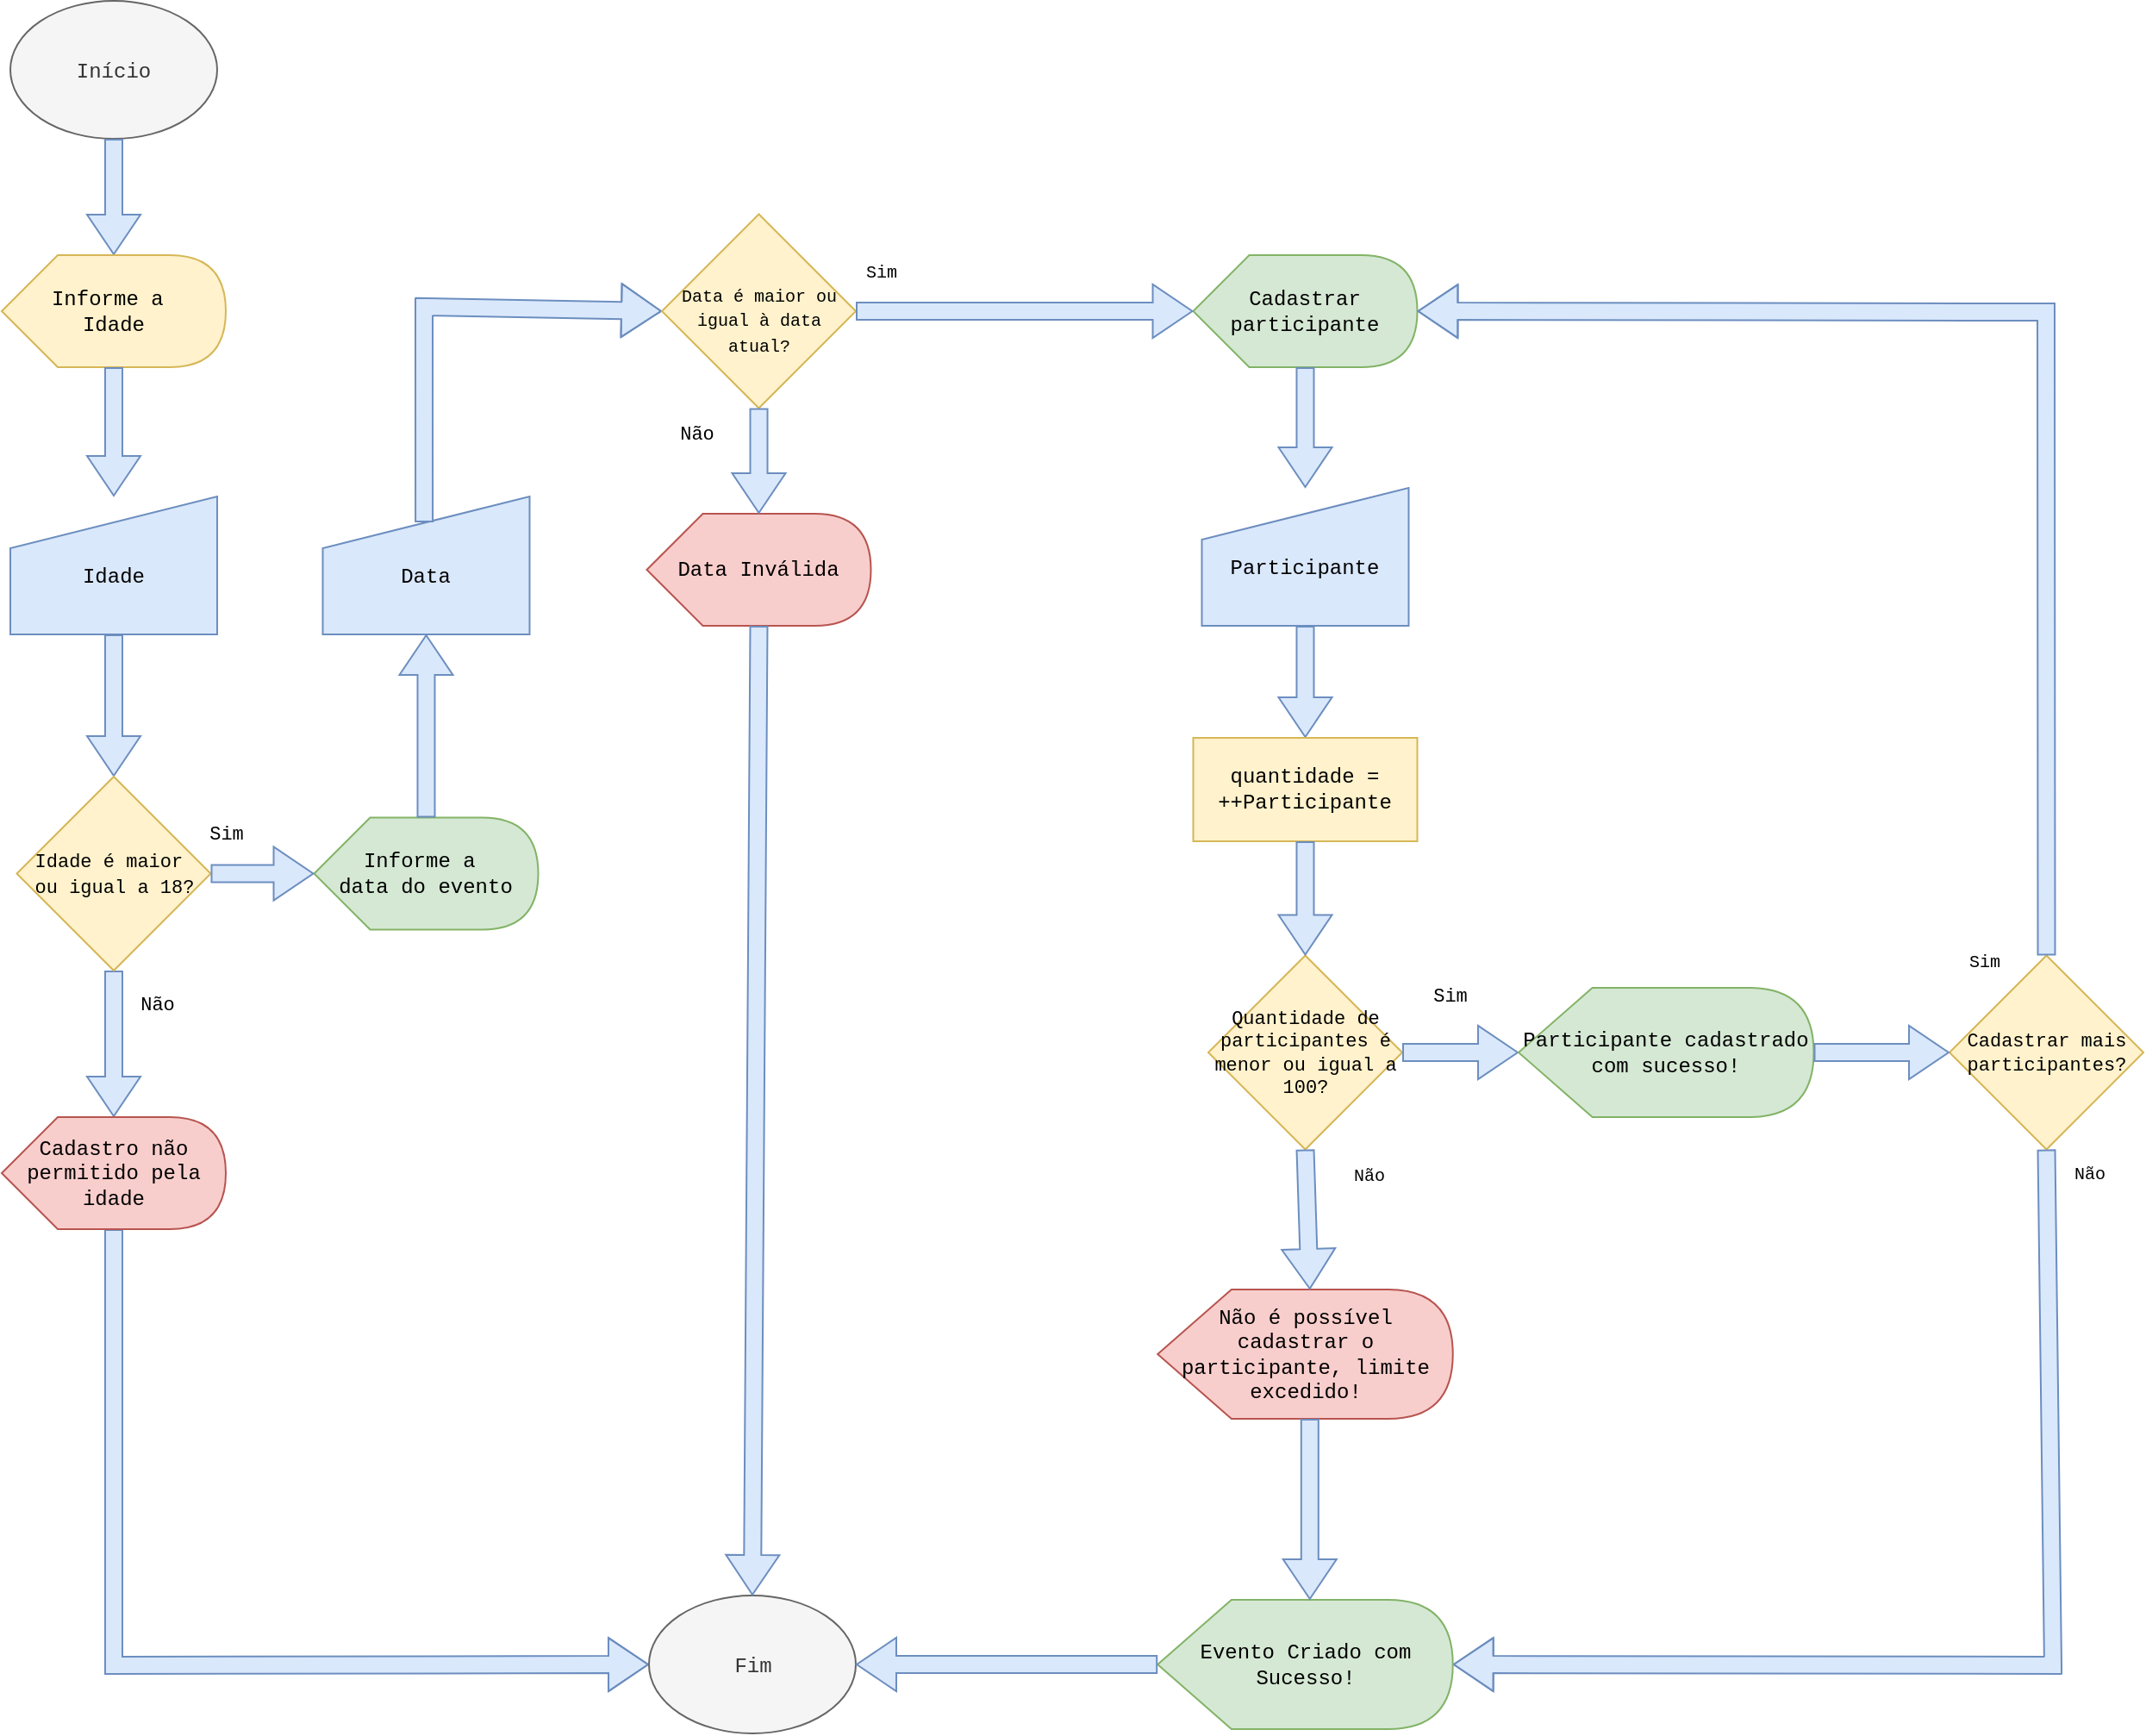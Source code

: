 <mxfile version="20.0.3" type="github">
  <diagram id="C5RBs43oDa-KdzZeNtuy" name="Page-1">
    <mxGraphModel dx="1113" dy="702" grid="1" gridSize="10" guides="1" tooltips="1" connect="1" arrows="1" fold="1" page="1" pageScale="1" pageWidth="827" pageHeight="1169" math="0" shadow="0">
      <root>
        <mxCell id="WIyWlLk6GJQsqaUBKTNV-0" />
        <mxCell id="WIyWlLk6GJQsqaUBKTNV-1" parent="WIyWlLk6GJQsqaUBKTNV-0" />
        <mxCell id="_FG8ZskOo05IpsNUSyXY-0" value="&lt;p&gt;&lt;font face=&quot;Courier New&quot; data-font-src=&quot;https://fonts.googleapis.com/css?family=Lato&quot;&gt;Início&lt;/font&gt;&lt;/p&gt;&lt;font face=&quot;Courier New&quot;&gt;&lt;span style=&quot;display: inline;&quot;&gt;&lt;/span&gt;&lt;/font&gt;" style="ellipse;whiteSpace=wrap;html=1;fillColor=#f5f5f5;fontColor=#333333;strokeColor=#666666;" vertex="1" parent="WIyWlLk6GJQsqaUBKTNV-1">
          <mxGeometry x="35" y="32.5" width="120" height="80" as="geometry" />
        </mxCell>
        <mxCell id="_FG8ZskOo05IpsNUSyXY-1" value="" style="shape=flexArrow;endArrow=classic;html=1;rounded=0;fontFamily=Courier New;width=10;endSize=7.33;exitX=0.5;exitY=1;exitDx=0;exitDy=0;fillColor=#dae8fc;strokeColor=#6c8ebf;entryX=0;entryY=0;entryDx=65;entryDy=0;entryPerimeter=0;" edge="1" parent="WIyWlLk6GJQsqaUBKTNV-1" source="_FG8ZskOo05IpsNUSyXY-0" target="_FG8ZskOo05IpsNUSyXY-2">
          <mxGeometry width="50" height="50" relative="1" as="geometry">
            <mxPoint x="70" y="190" as="sourcePoint" />
            <mxPoint x="100" y="170" as="targetPoint" />
          </mxGeometry>
        </mxCell>
        <mxCell id="_FG8ZskOo05IpsNUSyXY-2" value="Informe a&amp;nbsp;&lt;br&gt;Idade" style="shape=display;whiteSpace=wrap;html=1;fontFamily=Courier New;fillColor=#fff2cc;strokeColor=#d6b656;" vertex="1" parent="WIyWlLk6GJQsqaUBKTNV-1">
          <mxGeometry x="30" y="180" width="130" height="65" as="geometry" />
        </mxCell>
        <mxCell id="_FG8ZskOo05IpsNUSyXY-3" value="" style="shape=flexArrow;endArrow=classic;html=1;rounded=0;fontFamily=Courier New;width=10;endSize=7.33;fillColor=#dae8fc;strokeColor=#6c8ebf;exitX=0;exitY=0;exitDx=65;exitDy=65;exitPerimeter=0;entryX=0.5;entryY=0;entryDx=0;entryDy=0;" edge="1" parent="WIyWlLk6GJQsqaUBKTNV-1" source="_FG8ZskOo05IpsNUSyXY-2" target="_FG8ZskOo05IpsNUSyXY-4">
          <mxGeometry width="50" height="50" relative="1" as="geometry">
            <mxPoint x="130" y="260" as="sourcePoint" />
            <mxPoint x="99.5" y="295" as="targetPoint" />
          </mxGeometry>
        </mxCell>
        <mxCell id="_FG8ZskOo05IpsNUSyXY-4" value="Idade" style="shape=manualInput;whiteSpace=wrap;html=1;fontFamily=Courier New;spacingTop=13;fillColor=#dae8fc;strokeColor=#6c8ebf;" vertex="1" parent="WIyWlLk6GJQsqaUBKTNV-1">
          <mxGeometry x="35" y="320" width="120" height="80" as="geometry" />
        </mxCell>
        <mxCell id="_FG8ZskOo05IpsNUSyXY-8" value="" style="shape=flexArrow;endArrow=classic;html=1;rounded=0;fontFamily=Courier New;width=10;endSize=7.33;exitX=0.5;exitY=1;exitDx=0;exitDy=0;fillColor=#dae8fc;strokeColor=#6c8ebf;entryX=0.5;entryY=0;entryDx=0;entryDy=0;" edge="1" parent="WIyWlLk6GJQsqaUBKTNV-1" source="_FG8ZskOo05IpsNUSyXY-4" target="_FG8ZskOo05IpsNUSyXY-11">
          <mxGeometry width="50" height="50" relative="1" as="geometry">
            <mxPoint x="94.5" y="425" as="sourcePoint" />
            <mxPoint x="94.5" y="475" as="targetPoint" />
          </mxGeometry>
        </mxCell>
        <mxCell id="_FG8ZskOo05IpsNUSyXY-10" value="" style="shape=flexArrow;endArrow=classic;html=1;rounded=0;fontFamily=Courier New;width=10;endSize=7.33;exitX=0.5;exitY=1;exitDx=0;exitDy=0;fillColor=#dae8fc;strokeColor=#6c8ebf;entryX=0;entryY=0;entryDx=65;entryDy=0;entryPerimeter=0;" edge="1" parent="WIyWlLk6GJQsqaUBKTNV-1" source="_FG8ZskOo05IpsNUSyXY-11" target="_FG8ZskOo05IpsNUSyXY-14">
          <mxGeometry width="50" height="50" relative="1" as="geometry">
            <mxPoint x="91.25" y="599.41" as="sourcePoint" />
            <mxPoint x="95" y="660" as="targetPoint" />
          </mxGeometry>
        </mxCell>
        <mxCell id="_FG8ZskOo05IpsNUSyXY-11" value="&lt;font style=&quot;font-size: 11px;&quot;&gt;Idade é maior&amp;nbsp;&lt;br&gt;ou igual a 18?&lt;/font&gt;" style="rhombus;whiteSpace=wrap;html=1;fontFamily=Courier New;fillColor=#fff2cc;strokeColor=#d6b656;" vertex="1" parent="WIyWlLk6GJQsqaUBKTNV-1">
          <mxGeometry x="38.75" y="482.5" width="112.5" height="112.5" as="geometry" />
        </mxCell>
        <mxCell id="_FG8ZskOo05IpsNUSyXY-12" value="" style="shape=flexArrow;endArrow=classic;html=1;rounded=0;fontFamily=Courier New;width=10;endSize=7.33;exitX=0;exitY=0;exitDx=65;exitDy=65;fillColor=#dae8fc;strokeColor=#6c8ebf;exitPerimeter=0;entryX=0;entryY=0.5;entryDx=0;entryDy=0;" edge="1" parent="WIyWlLk6GJQsqaUBKTNV-1" source="_FG8ZskOo05IpsNUSyXY-14" target="_FG8ZskOo05IpsNUSyXY-123">
          <mxGeometry width="50" height="50" relative="1" as="geometry">
            <mxPoint x="105.75" y="790.25" as="sourcePoint" />
            <mxPoint x="160" y="790" as="targetPoint" />
            <Array as="points">
              <mxPoint x="95" y="998" />
            </Array>
          </mxGeometry>
        </mxCell>
        <mxCell id="_FG8ZskOo05IpsNUSyXY-14" value="Cadastro não permitido pela idade" style="shape=display;whiteSpace=wrap;html=1;fontFamily=Courier New;fillColor=#f8cecc;strokeColor=#b85450;" vertex="1" parent="WIyWlLk6GJQsqaUBKTNV-1">
          <mxGeometry x="30" y="680" width="130" height="65" as="geometry" />
        </mxCell>
        <mxCell id="_FG8ZskOo05IpsNUSyXY-17" value="Informe a&amp;nbsp;&lt;br&gt;data do evento" style="shape=display;whiteSpace=wrap;html=1;fontFamily=Courier New;fillColor=#d5e8d4;strokeColor=#82b366;" vertex="1" parent="WIyWlLk6GJQsqaUBKTNV-1">
          <mxGeometry x="211.25" y="506.25" width="130" height="65" as="geometry" />
        </mxCell>
        <mxCell id="_FG8ZskOo05IpsNUSyXY-19" value="" style="shape=flexArrow;endArrow=classic;html=1;rounded=0;fontFamily=Courier New;width=10;endSize=7.33;exitX=0;exitY=0;exitDx=65;exitDy=0;fillColor=#dae8fc;strokeColor=#6c8ebf;exitPerimeter=0;entryX=0.5;entryY=1;entryDx=0;entryDy=0;" edge="1" parent="WIyWlLk6GJQsqaUBKTNV-1" source="_FG8ZskOo05IpsNUSyXY-17" target="_FG8ZskOo05IpsNUSyXY-20">
          <mxGeometry width="50" height="50" relative="1" as="geometry">
            <mxPoint x="276" y="290" as="sourcePoint" />
            <mxPoint x="275.75" y="233.75" as="targetPoint" />
          </mxGeometry>
        </mxCell>
        <mxCell id="_FG8ZskOo05IpsNUSyXY-20" value="Data" style="shape=manualInput;whiteSpace=wrap;html=1;fontFamily=Courier New;spacingTop=13;fillColor=#dae8fc;strokeColor=#6c8ebf;" vertex="1" parent="WIyWlLk6GJQsqaUBKTNV-1">
          <mxGeometry x="216.25" y="320" width="120" height="80" as="geometry" />
        </mxCell>
        <mxCell id="_FG8ZskOo05IpsNUSyXY-23" value="" style="shape=flexArrow;endArrow=classic;html=1;rounded=0;fontFamily=Courier New;width=10;endSize=7.33;exitX=0.49;exitY=0.188;exitDx=0;exitDy=0;fillColor=#dae8fc;strokeColor=#6c8ebf;exitPerimeter=0;entryX=0;entryY=0.5;entryDx=0;entryDy=0;" edge="1" parent="WIyWlLk6GJQsqaUBKTNV-1" source="_FG8ZskOo05IpsNUSyXY-20" target="_FG8ZskOo05IpsNUSyXY-25">
          <mxGeometry width="50" height="50" relative="1" as="geometry">
            <mxPoint x="276" y="156.25" as="sourcePoint" />
            <mxPoint x="276.25" y="245" as="targetPoint" />
            <Array as="points">
              <mxPoint x="275" y="210" />
            </Array>
          </mxGeometry>
        </mxCell>
        <mxCell id="_FG8ZskOo05IpsNUSyXY-25" value="&lt;font style=&quot;font-size: 10px;&quot;&gt;Data é maior ou&lt;br&gt;igual à data atual?&lt;/font&gt;" style="rhombus;whiteSpace=wrap;html=1;fontFamily=Courier New;spacingTop=11;fillColor=#fff2cc;strokeColor=#d6b656;" vertex="1" parent="WIyWlLk6GJQsqaUBKTNV-1">
          <mxGeometry x="413" y="156.25" width="112.5" height="112.5" as="geometry" />
        </mxCell>
        <mxCell id="_FG8ZskOo05IpsNUSyXY-27" value="Data Inválida" style="shape=display;whiteSpace=wrap;html=1;fontFamily=Courier New;fillColor=#f8cecc;strokeColor=#b85450;" vertex="1" parent="WIyWlLk6GJQsqaUBKTNV-1">
          <mxGeometry x="404.25" y="330" width="130" height="65" as="geometry" />
        </mxCell>
        <mxCell id="_FG8ZskOo05IpsNUSyXY-28" value="Cadastrar participante" style="shape=display;whiteSpace=wrap;html=1;fontFamily=Courier New;fillColor=#d5e8d4;strokeColor=#82b366;" vertex="1" parent="WIyWlLk6GJQsqaUBKTNV-1">
          <mxGeometry x="721.25" y="180" width="130" height="65" as="geometry" />
        </mxCell>
        <mxCell id="_FG8ZskOo05IpsNUSyXY-29" value="" style="shape=flexArrow;endArrow=classic;html=1;rounded=0;fontFamily=Courier New;width=10;endSize=7.33;exitX=1;exitY=0.5;exitDx=0;exitDy=0;fillColor=#dae8fc;strokeColor=#6c8ebf;entryX=0;entryY=0.5;entryDx=0;entryDy=0;entryPerimeter=0;" edge="1" parent="WIyWlLk6GJQsqaUBKTNV-1" source="_FG8ZskOo05IpsNUSyXY-25" target="_FG8ZskOo05IpsNUSyXY-28">
          <mxGeometry width="50" height="50" relative="1" as="geometry">
            <mxPoint x="528.75" y="79.5" as="sourcePoint" />
            <mxPoint x="588.75" y="80" as="targetPoint" />
          </mxGeometry>
        </mxCell>
        <mxCell id="_FG8ZskOo05IpsNUSyXY-95" value="Participante" style="shape=manualInput;whiteSpace=wrap;html=1;fontFamily=Courier New;spacingTop=13;fillColor=#dae8fc;strokeColor=#6c8ebf;" vertex="1" parent="WIyWlLk6GJQsqaUBKTNV-1">
          <mxGeometry x="726.25" y="315" width="120" height="80" as="geometry" />
        </mxCell>
        <mxCell id="_FG8ZskOo05IpsNUSyXY-96" value="" style="shape=flexArrow;endArrow=classic;html=1;rounded=0;fontFamily=Courier New;width=10;endSize=7.33;fillColor=#dae8fc;strokeColor=#6c8ebf;exitX=0;exitY=0;exitDx=65;exitDy=65;exitPerimeter=0;entryX=0.5;entryY=0;entryDx=0;entryDy=0;" edge="1" parent="WIyWlLk6GJQsqaUBKTNV-1" source="_FG8ZskOo05IpsNUSyXY-28" target="_FG8ZskOo05IpsNUSyXY-95">
          <mxGeometry width="50" height="50" relative="1" as="geometry">
            <mxPoint x="670" y="112" as="sourcePoint" />
            <mxPoint x="670" y="190" as="targetPoint" />
          </mxGeometry>
        </mxCell>
        <mxCell id="_FG8ZskOo05IpsNUSyXY-100" value="" style="shape=flexArrow;endArrow=classic;html=1;rounded=0;fontFamily=Courier New;width=10;endSize=7.33;fillColor=#dae8fc;strokeColor=#6c8ebf;entryX=0.5;entryY=0;entryDx=0;entryDy=0;exitX=0.5;exitY=1;exitDx=0;exitDy=0;" edge="1" parent="WIyWlLk6GJQsqaUBKTNV-1" source="_FG8ZskOo05IpsNUSyXY-95" target="_FG8ZskOo05IpsNUSyXY-101">
          <mxGeometry width="50" height="50" relative="1" as="geometry">
            <mxPoint x="665" y="280" as="sourcePoint" />
            <mxPoint x="665" y="320" as="targetPoint" />
          </mxGeometry>
        </mxCell>
        <mxCell id="_FG8ZskOo05IpsNUSyXY-101" value="quantidade = ++Participante" style="rounded=0;whiteSpace=wrap;html=1;fontFamily=Courier New;fillColor=#fff2cc;strokeColor=#d6b656;" vertex="1" parent="WIyWlLk6GJQsqaUBKTNV-1">
          <mxGeometry x="721.25" y="460" width="130" height="60" as="geometry" />
        </mxCell>
        <mxCell id="_FG8ZskOo05IpsNUSyXY-103" value="Quantidade de participantes é menor ou igual a 100?" style="rhombus;whiteSpace=wrap;html=1;fontFamily=Courier New;fontSize=11;fillColor=#fff2cc;strokeColor=#d6b656;" vertex="1" parent="WIyWlLk6GJQsqaUBKTNV-1">
          <mxGeometry x="730" y="586.25" width="112.5" height="112.5" as="geometry" />
        </mxCell>
        <mxCell id="_FG8ZskOo05IpsNUSyXY-104" value="" style="shape=flexArrow;endArrow=classic;html=1;rounded=0;fontFamily=Courier New;width=10;endSize=7.33;exitX=0.5;exitY=1;exitDx=0;exitDy=0;fillColor=#dae8fc;strokeColor=#6c8ebf;entryX=0.5;entryY=0;entryDx=0;entryDy=0;" edge="1" parent="WIyWlLk6GJQsqaUBKTNV-1" source="_FG8ZskOo05IpsNUSyXY-101" target="_FG8ZskOo05IpsNUSyXY-103">
          <mxGeometry width="50" height="50" relative="1" as="geometry">
            <mxPoint x="660.75" y="450.25" as="sourcePoint" />
            <mxPoint x="730" y="440" as="targetPoint" />
          </mxGeometry>
        </mxCell>
        <mxCell id="_FG8ZskOo05IpsNUSyXY-106" value="" style="shape=flexArrow;endArrow=classic;html=1;rounded=0;fontFamily=Courier New;width=10;endSize=7.33;fillColor=#dae8fc;strokeColor=#6c8ebf;entryX=0;entryY=0.5;entryDx=0;entryDy=0;exitX=1;exitY=0.5;exitDx=0;exitDy=0;entryPerimeter=0;" edge="1" parent="WIyWlLk6GJQsqaUBKTNV-1" source="_FG8ZskOo05IpsNUSyXY-103" target="_FG8ZskOo05IpsNUSyXY-108">
          <mxGeometry width="50" height="50" relative="1" as="geometry">
            <mxPoint x="760" y="600" as="sourcePoint" />
            <mxPoint x="665" y="630" as="targetPoint" />
          </mxGeometry>
        </mxCell>
        <mxCell id="_FG8ZskOo05IpsNUSyXY-108" value="Participante cadastrado com sucesso!" style="shape=display;whiteSpace=wrap;html=1;fontFamily=Courier New;fillColor=#d5e8d4;strokeColor=#82b366;" vertex="1" parent="WIyWlLk6GJQsqaUBKTNV-1">
          <mxGeometry x="910" y="605" width="171.25" height="75" as="geometry" />
        </mxCell>
        <mxCell id="_FG8ZskOo05IpsNUSyXY-115" value="Cadastrar mais&lt;br&gt;participantes?" style="rhombus;whiteSpace=wrap;html=1;fontFamily=Courier New;fontSize=11;fillColor=#fff2cc;strokeColor=#d6b656;" vertex="1" parent="WIyWlLk6GJQsqaUBKTNV-1">
          <mxGeometry x="1160" y="586.25" width="112.5" height="112.5" as="geometry" />
        </mxCell>
        <mxCell id="_FG8ZskOo05IpsNUSyXY-117" value="" style="shape=flexArrow;endArrow=classic;html=1;rounded=0;fontFamily=Courier New;width=10;endSize=7.33;exitX=1;exitY=0.5;exitDx=0;exitDy=0;fillColor=#dae8fc;strokeColor=#6c8ebf;entryX=0;entryY=0.5;entryDx=0;entryDy=0;exitPerimeter=0;" edge="1" parent="WIyWlLk6GJQsqaUBKTNV-1" source="_FG8ZskOo05IpsNUSyXY-108" target="_FG8ZskOo05IpsNUSyXY-115">
          <mxGeometry width="50" height="50" relative="1" as="geometry">
            <mxPoint x="721.25" y="835.75" as="sourcePoint" />
            <mxPoint x="790" y="440" as="targetPoint" />
            <Array as="points" />
          </mxGeometry>
        </mxCell>
        <mxCell id="_FG8ZskOo05IpsNUSyXY-118" value="Não" style="text;html=1;align=center;verticalAlign=middle;resizable=0;points=[];autosize=1;strokeColor=none;fillColor=none;fontSize=11;fontFamily=Courier New;" vertex="1" parent="WIyWlLk6GJQsqaUBKTNV-1">
          <mxGeometry x="100" y="600" width="40" height="30" as="geometry" />
        </mxCell>
        <mxCell id="_FG8ZskOo05IpsNUSyXY-119" value="Não" style="text;html=1;align=center;verticalAlign=middle;resizable=0;points=[];autosize=1;strokeColor=none;fillColor=none;fontSize=11;fontFamily=Courier New;" vertex="1" parent="WIyWlLk6GJQsqaUBKTNV-1">
          <mxGeometry x="413" y="268.75" width="40" height="30" as="geometry" />
        </mxCell>
        <mxCell id="_FG8ZskOo05IpsNUSyXY-120" value="Sim" style="text;html=1;align=center;verticalAlign=middle;resizable=0;points=[];autosize=1;strokeColor=none;fillColor=none;fontSize=11;fontFamily=Courier New;" vertex="1" parent="WIyWlLk6GJQsqaUBKTNV-1">
          <mxGeometry x="850" y="595" width="40" height="30" as="geometry" />
        </mxCell>
        <mxCell id="_FG8ZskOo05IpsNUSyXY-121" value="Não é possível cadastrar o participante, limite excedido!" style="shape=display;whiteSpace=wrap;html=1;fontFamily=Courier New;fillColor=#f8cecc;strokeColor=#b85450;" vertex="1" parent="WIyWlLk6GJQsqaUBKTNV-1">
          <mxGeometry x="700.62" y="780" width="171.25" height="75" as="geometry" />
        </mxCell>
        <mxCell id="_FG8ZskOo05IpsNUSyXY-122" value="" style="shape=flexArrow;endArrow=classic;html=1;rounded=0;fontFamily=Courier New;width=10;endSize=7.33;exitX=0.5;exitY=1;exitDx=0;exitDy=0;fillColor=#dae8fc;strokeColor=#6c8ebf;entryX=0;entryY=0;entryDx=88.281;entryDy=0;entryPerimeter=0;" edge="1" parent="WIyWlLk6GJQsqaUBKTNV-1" source="_FG8ZskOo05IpsNUSyXY-103" target="_FG8ZskOo05IpsNUSyXY-121">
          <mxGeometry width="50" height="50" relative="1" as="geometry">
            <mxPoint x="674.5" y="580" as="sourcePoint" />
            <mxPoint x="520" y="615" as="targetPoint" />
          </mxGeometry>
        </mxCell>
        <mxCell id="_FG8ZskOo05IpsNUSyXY-123" value="&lt;p&gt;&lt;font face=&quot;Courier New&quot;&gt;Fim&lt;/font&gt;&lt;/p&gt;" style="ellipse;whiteSpace=wrap;html=1;fillColor=#f5f5f5;fontColor=#333333;strokeColor=#666666;" vertex="1" parent="WIyWlLk6GJQsqaUBKTNV-1">
          <mxGeometry x="405.5" y="957.5" width="120" height="80" as="geometry" />
        </mxCell>
        <mxCell id="_FG8ZskOo05IpsNUSyXY-124" value="Sim" style="text;html=1;align=center;verticalAlign=middle;resizable=0;points=[];autosize=1;strokeColor=none;fillColor=none;fontSize=11;fontFamily=Courier New;" vertex="1" parent="WIyWlLk6GJQsqaUBKTNV-1">
          <mxGeometry x="140" y="501.25" width="40" height="30" as="geometry" />
        </mxCell>
        <mxCell id="_FG8ZskOo05IpsNUSyXY-125" value="" style="shape=flexArrow;endArrow=classic;html=1;rounded=0;fontFamily=Courier New;width=10;endSize=7.33;exitX=1;exitY=0.5;exitDx=0;exitDy=0;fillColor=#dae8fc;strokeColor=#6c8ebf;entryX=0;entryY=0.5;entryDx=0;entryDy=0;entryPerimeter=0;" edge="1" parent="WIyWlLk6GJQsqaUBKTNV-1" source="_FG8ZskOo05IpsNUSyXY-11" target="_FG8ZskOo05IpsNUSyXY-17">
          <mxGeometry width="50" height="50" relative="1" as="geometry">
            <mxPoint x="200" y="545.0" as="sourcePoint" />
            <mxPoint x="210" y="540" as="targetPoint" />
          </mxGeometry>
        </mxCell>
        <mxCell id="_FG8ZskOo05IpsNUSyXY-129" value="" style="shape=flexArrow;endArrow=classic;html=1;rounded=0;fontFamily=Courier New;width=10;endSize=7.33;exitX=0.5;exitY=1;exitDx=0;exitDy=0;fillColor=#dae8fc;strokeColor=#6c8ebf;entryX=0;entryY=0;entryDx=65;entryDy=0;entryPerimeter=0;" edge="1" parent="WIyWlLk6GJQsqaUBKTNV-1" source="_FG8ZskOo05IpsNUSyXY-25" target="_FG8ZskOo05IpsNUSyXY-27">
          <mxGeometry width="50" height="50" relative="1" as="geometry">
            <mxPoint x="498.25" y="279.41" as="sourcePoint" />
            <mxPoint x="570" y="279.41" as="targetPoint" />
          </mxGeometry>
        </mxCell>
        <mxCell id="_FG8ZskOo05IpsNUSyXY-130" value="" style="shape=flexArrow;endArrow=classic;html=1;rounded=0;fontFamily=Courier New;width=10;endSize=7.33;exitX=0;exitY=0;exitDx=65;exitDy=65;fillColor=#dae8fc;strokeColor=#6c8ebf;exitPerimeter=0;entryX=0.5;entryY=0;entryDx=0;entryDy=0;" edge="1" parent="WIyWlLk6GJQsqaUBKTNV-1" source="_FG8ZskOo05IpsNUSyXY-27" target="_FG8ZskOo05IpsNUSyXY-123">
          <mxGeometry width="50" height="50" relative="1" as="geometry">
            <mxPoint x="361.25" y="232.5" as="sourcePoint" />
            <mxPoint x="370" y="720" as="targetPoint" />
          </mxGeometry>
        </mxCell>
        <mxCell id="_FG8ZskOo05IpsNUSyXY-131" value="Sim" style="text;html=1;align=center;verticalAlign=middle;resizable=0;points=[];autosize=1;strokeColor=none;fillColor=none;fontSize=10;fontFamily=Courier New;" vertex="1" parent="WIyWlLk6GJQsqaUBKTNV-1">
          <mxGeometry x="520" y="175" width="40" height="30" as="geometry" />
        </mxCell>
        <mxCell id="_FG8ZskOo05IpsNUSyXY-137" value="Não" style="text;html=1;align=center;verticalAlign=middle;resizable=0;points=[];autosize=1;strokeColor=none;fillColor=none;fontSize=10;fontFamily=Courier New;" vertex="1" parent="WIyWlLk6GJQsqaUBKTNV-1">
          <mxGeometry x="802.5" y="698.75" width="40" height="30" as="geometry" />
        </mxCell>
        <mxCell id="_FG8ZskOo05IpsNUSyXY-138" value="Sim" style="text;html=1;align=center;verticalAlign=middle;resizable=0;points=[];autosize=1;strokeColor=none;fillColor=none;fontSize=10;fontFamily=Courier New;" vertex="1" parent="WIyWlLk6GJQsqaUBKTNV-1">
          <mxGeometry x="1160" y="575" width="40" height="30" as="geometry" />
        </mxCell>
        <mxCell id="_FG8ZskOo05IpsNUSyXY-139" value="Não" style="text;html=1;align=center;verticalAlign=middle;resizable=0;points=[];autosize=1;strokeColor=none;fillColor=none;fontSize=10;fontFamily=Courier New;" vertex="1" parent="WIyWlLk6GJQsqaUBKTNV-1">
          <mxGeometry x="1221" y="697.5" width="40" height="30" as="geometry" />
        </mxCell>
        <mxCell id="_FG8ZskOo05IpsNUSyXY-140" value="" style="shape=flexArrow;endArrow=classic;html=1;rounded=0;fontFamily=Courier New;width=10;endSize=7.33;exitX=0.5;exitY=1;exitDx=0;exitDy=0;fillColor=#dae8fc;strokeColor=#6c8ebf;entryX=1;entryY=0.5;entryDx=0;entryDy=0;entryPerimeter=0;" edge="1" parent="WIyWlLk6GJQsqaUBKTNV-1" source="_FG8ZskOo05IpsNUSyXY-115" target="_FG8ZskOo05IpsNUSyXY-141">
          <mxGeometry width="50" height="50" relative="1" as="geometry">
            <mxPoint x="1220" y="750" as="sourcePoint" />
            <mxPoint x="1030" y="810" as="targetPoint" />
            <Array as="points">
              <mxPoint x="1220" y="998" />
            </Array>
          </mxGeometry>
        </mxCell>
        <mxCell id="_FG8ZskOo05IpsNUSyXY-141" value="Evento Criado com Sucesso!" style="shape=display;whiteSpace=wrap;html=1;fontFamily=Courier New;fillColor=#d5e8d4;strokeColor=#82b366;" vertex="1" parent="WIyWlLk6GJQsqaUBKTNV-1">
          <mxGeometry x="700.62" y="960" width="171.25" height="75" as="geometry" />
        </mxCell>
        <mxCell id="_FG8ZskOo05IpsNUSyXY-142" value="" style="shape=flexArrow;endArrow=classic;html=1;rounded=0;fontFamily=Courier New;width=10;endSize=7.33;fillColor=#dae8fc;strokeColor=#6c8ebf;entryX=1;entryY=0.5;entryDx=0;entryDy=0;exitX=0;exitY=0.5;exitDx=0;exitDy=0;exitPerimeter=0;" edge="1" parent="WIyWlLk6GJQsqaUBKTNV-1" source="_FG8ZskOo05IpsNUSyXY-141" target="_FG8ZskOo05IpsNUSyXY-123">
          <mxGeometry width="50" height="50" relative="1" as="geometry">
            <mxPoint x="796.25" y="405" as="sourcePoint" />
            <mxPoint x="796.25" y="470" as="targetPoint" />
          </mxGeometry>
        </mxCell>
        <mxCell id="_FG8ZskOo05IpsNUSyXY-143" value="" style="shape=flexArrow;endArrow=classic;html=1;rounded=0;fontFamily=Courier New;width=10;endSize=7.33;exitX=0;exitY=0;exitDx=88.281;exitDy=75;fillColor=#dae8fc;strokeColor=#6c8ebf;entryX=0;entryY=0;entryDx=88.281;entryDy=0;entryPerimeter=0;exitPerimeter=0;" edge="1" parent="WIyWlLk6GJQsqaUBKTNV-1" source="_FG8ZskOo05IpsNUSyXY-121" target="_FG8ZskOo05IpsNUSyXY-141">
          <mxGeometry width="50" height="50" relative="1" as="geometry">
            <mxPoint x="796.25" y="708.75" as="sourcePoint" />
            <mxPoint x="798.901" y="775" as="targetPoint" />
          </mxGeometry>
        </mxCell>
        <mxCell id="_FG8ZskOo05IpsNUSyXY-144" value="" style="shape=flexArrow;endArrow=classic;html=1;rounded=0;fontFamily=Courier New;width=10;endSize=7.33;exitX=0.5;exitY=0;exitDx=0;exitDy=0;fillColor=#dae8fc;strokeColor=#6c8ebf;entryX=1;entryY=0.5;entryDx=0;entryDy=0;entryPerimeter=0;" edge="1" parent="WIyWlLk6GJQsqaUBKTNV-1" source="_FG8ZskOo05IpsNUSyXY-115" target="_FG8ZskOo05IpsNUSyXY-28">
          <mxGeometry width="50" height="50" relative="1" as="geometry">
            <mxPoint x="1091.25" y="652.5" as="sourcePoint" />
            <mxPoint x="1190" y="440" as="targetPoint" />
            <Array as="points">
              <mxPoint x="1216" y="213" />
            </Array>
          </mxGeometry>
        </mxCell>
      </root>
    </mxGraphModel>
  </diagram>
</mxfile>
